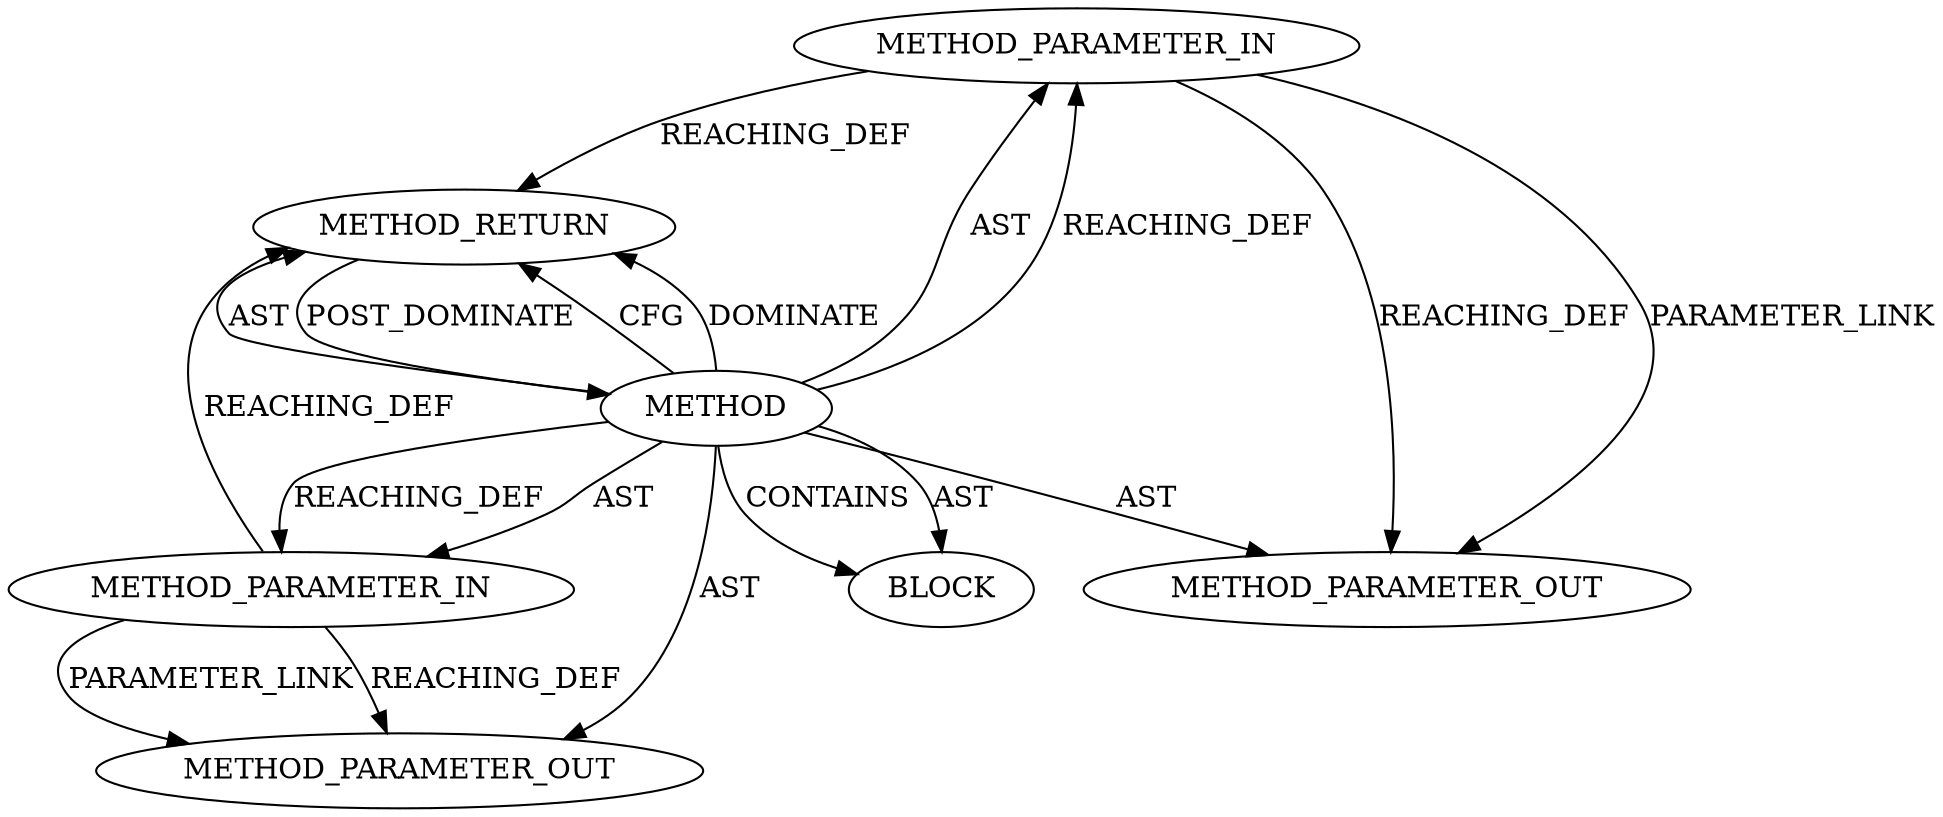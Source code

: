 digraph {
  20799 [label=METHOD_PARAMETER_IN ORDER=1 CODE="p1" IS_VARIADIC=false TYPE_FULL_NAME="ANY" EVALUATION_STRATEGY="BY_VALUE" INDEX=1 NAME="p1"]
  22326 [label=METHOD_PARAMETER_OUT ORDER=2 CODE="p2" IS_VARIADIC=false TYPE_FULL_NAME="ANY" EVALUATION_STRATEGY="BY_VALUE" INDEX=2 NAME="p2"]
  20798 [label=METHOD AST_PARENT_TYPE="NAMESPACE_BLOCK" AST_PARENT_FULL_NAME="<global>" ORDER=0 CODE="<empty>" FULL_NAME="sk_msg_free_nocharge" IS_EXTERNAL=true FILENAME="<empty>" SIGNATURE="" NAME="sk_msg_free_nocharge"]
  20802 [label=METHOD_RETURN ORDER=2 CODE="RET" TYPE_FULL_NAME="ANY" EVALUATION_STRATEGY="BY_VALUE"]
  20801 [label=BLOCK ORDER=1 ARGUMENT_INDEX=1 CODE="<empty>" TYPE_FULL_NAME="ANY"]
  20800 [label=METHOD_PARAMETER_IN ORDER=2 CODE="p2" IS_VARIADIC=false TYPE_FULL_NAME="ANY" EVALUATION_STRATEGY="BY_VALUE" INDEX=2 NAME="p2"]
  22325 [label=METHOD_PARAMETER_OUT ORDER=1 CODE="p1" IS_VARIADIC=false TYPE_FULL_NAME="ANY" EVALUATION_STRATEGY="BY_VALUE" INDEX=1 NAME="p1"]
  20798 -> 20799 [label=AST ]
  20799 -> 22325 [label=REACHING_DEF VARIABLE="p1"]
  20798 -> 20800 [label=REACHING_DEF VARIABLE=""]
  20802 -> 20798 [label=POST_DOMINATE ]
  20800 -> 22326 [label=PARAMETER_LINK ]
  20798 -> 20802 [label=CFG ]
  20800 -> 20802 [label=REACHING_DEF VARIABLE="p2"]
  20798 -> 22325 [label=AST ]
  20798 -> 20802 [label=DOMINATE ]
  20800 -> 22326 [label=REACHING_DEF VARIABLE="p2"]
  20798 -> 20802 [label=AST ]
  20798 -> 20801 [label=AST ]
  20799 -> 22325 [label=PARAMETER_LINK ]
  20798 -> 20799 [label=REACHING_DEF VARIABLE=""]
  20798 -> 22326 [label=AST ]
  20798 -> 20801 [label=CONTAINS ]
  20799 -> 20802 [label=REACHING_DEF VARIABLE="p1"]
  20798 -> 20800 [label=AST ]
}
